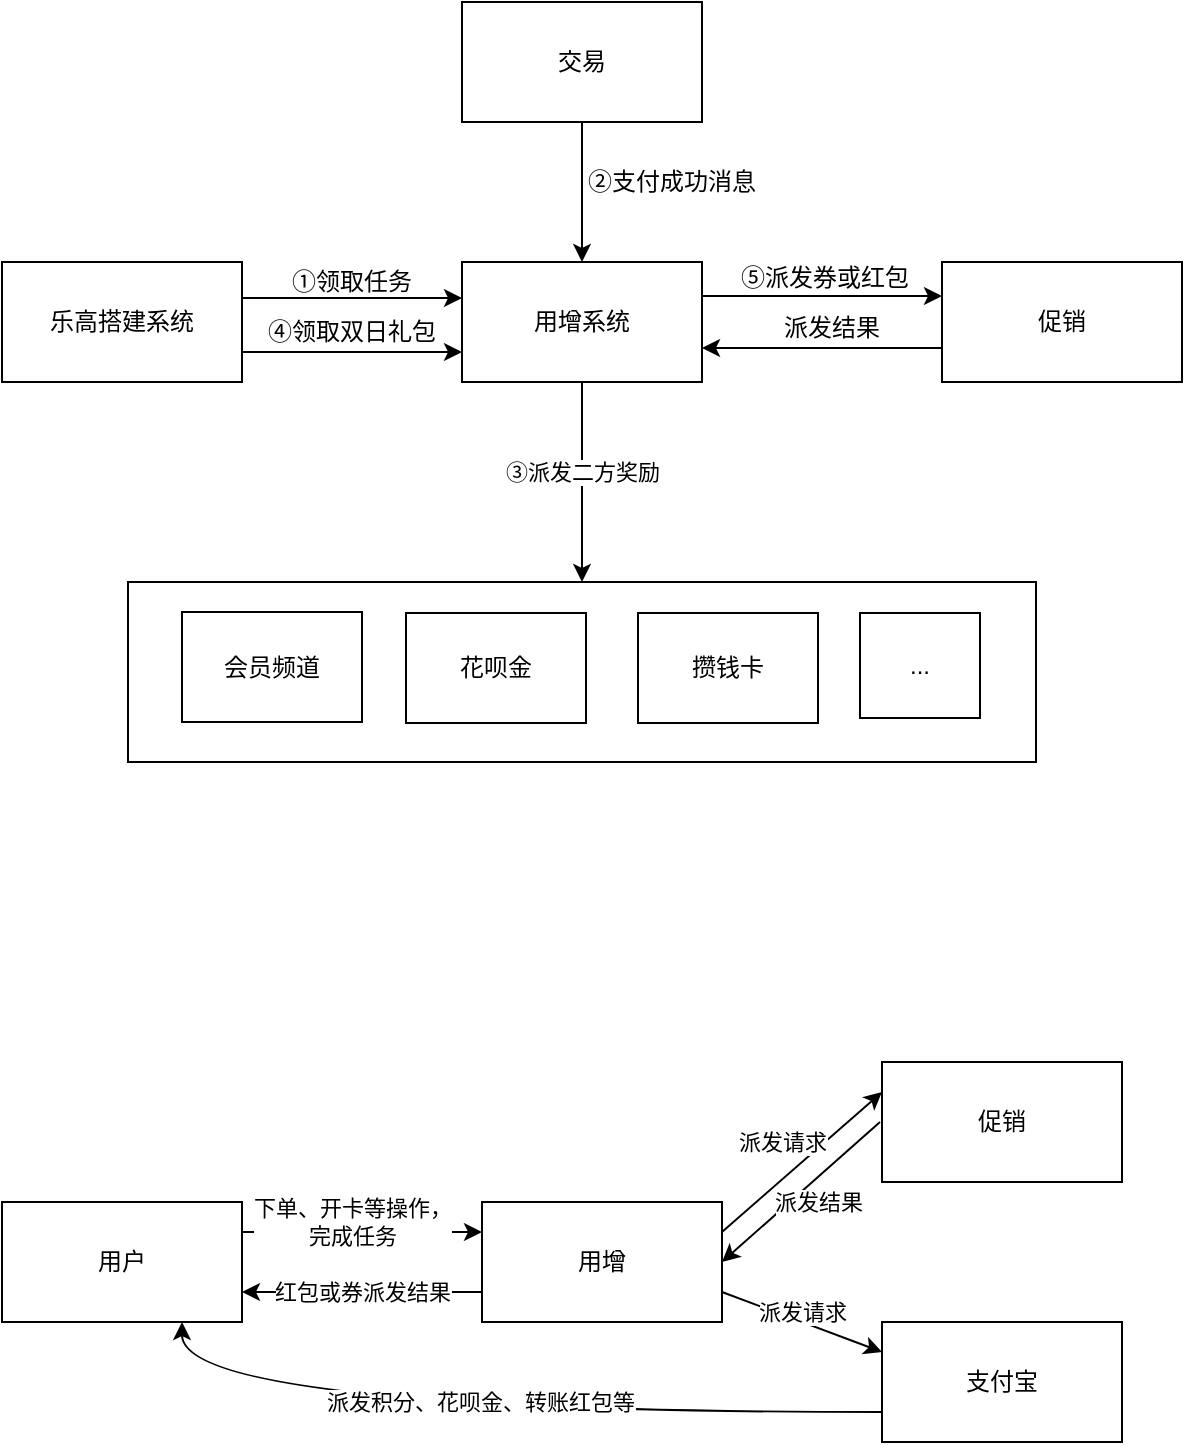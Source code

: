 <mxfile version="14.7.1" type="github">
  <diagram id="xTN9gExKHpr9C3LFzas-" name="Page-1">
    <mxGraphModel dx="1186" dy="664" grid="1" gridSize="10" guides="1" tooltips="1" connect="1" arrows="1" fold="1" page="1" pageScale="1" pageWidth="827" pageHeight="1169" math="0" shadow="0">
      <root>
        <mxCell id="0" />
        <mxCell id="1" parent="0" />
        <mxCell id="JBoHvhnFYy9lWXFZX_k9-15" value="" style="rounded=0;whiteSpace=wrap;html=1;" vertex="1" parent="1">
          <mxGeometry x="113" y="410" width="454" height="90" as="geometry" />
        </mxCell>
        <mxCell id="JBoHvhnFYy9lWXFZX_k9-3" style="edgeStyle=orthogonalEdgeStyle;rounded=0;orthogonalLoop=1;jettySize=auto;html=1;entryX=0;entryY=0.5;entryDx=0;entryDy=0;" edge="1" parent="1">
          <mxGeometry relative="1" as="geometry">
            <mxPoint x="170" y="268" as="sourcePoint" />
            <mxPoint x="280" y="268" as="targetPoint" />
          </mxGeometry>
        </mxCell>
        <mxCell id="JBoHvhnFYy9lWXFZX_k9-40" style="edgeStyle=orthogonalEdgeStyle;curved=1;rounded=0;orthogonalLoop=1;jettySize=auto;html=1;exitX=1;exitY=0.75;exitDx=0;exitDy=0;entryX=0;entryY=0.75;entryDx=0;entryDy=0;" edge="1" parent="1" source="JBoHvhnFYy9lWXFZX_k9-1" target="JBoHvhnFYy9lWXFZX_k9-2">
          <mxGeometry relative="1" as="geometry" />
        </mxCell>
        <mxCell id="JBoHvhnFYy9lWXFZX_k9-1" value="乐高搭建系统" style="rounded=0;whiteSpace=wrap;html=1;" vertex="1" parent="1">
          <mxGeometry x="50" y="250" width="120" height="60" as="geometry" />
        </mxCell>
        <mxCell id="JBoHvhnFYy9lWXFZX_k9-10" style="edgeStyle=orthogonalEdgeStyle;rounded=0;orthogonalLoop=1;jettySize=auto;html=1;exitX=1;exitY=0.5;exitDx=0;exitDy=0;" edge="1" parent="1">
          <mxGeometry relative="1" as="geometry">
            <mxPoint x="400" y="287" as="sourcePoint" />
            <mxPoint x="520" y="267" as="targetPoint" />
            <Array as="points">
              <mxPoint x="400" y="267" />
            </Array>
          </mxGeometry>
        </mxCell>
        <mxCell id="JBoHvhnFYy9lWXFZX_k9-16" style="edgeStyle=orthogonalEdgeStyle;rounded=0;orthogonalLoop=1;jettySize=auto;html=1;entryX=0.5;entryY=0;entryDx=0;entryDy=0;" edge="1" parent="1" source="JBoHvhnFYy9lWXFZX_k9-2" target="JBoHvhnFYy9lWXFZX_k9-15">
          <mxGeometry relative="1" as="geometry" />
        </mxCell>
        <mxCell id="JBoHvhnFYy9lWXFZX_k9-17" value="③派发二方奖励" style="edgeLabel;html=1;align=center;verticalAlign=middle;resizable=0;points=[];" vertex="1" connectable="0" parent="JBoHvhnFYy9lWXFZX_k9-16">
          <mxGeometry x="-0.1" relative="1" as="geometry">
            <mxPoint as="offset" />
          </mxGeometry>
        </mxCell>
        <mxCell id="JBoHvhnFYy9lWXFZX_k9-2" value="用增系统" style="rounded=0;whiteSpace=wrap;html=1;" vertex="1" parent="1">
          <mxGeometry x="280" y="250" width="120" height="60" as="geometry" />
        </mxCell>
        <mxCell id="JBoHvhnFYy9lWXFZX_k9-7" style="edgeStyle=orthogonalEdgeStyle;rounded=0;orthogonalLoop=1;jettySize=auto;html=1;" edge="1" parent="1" source="JBoHvhnFYy9lWXFZX_k9-5" target="JBoHvhnFYy9lWXFZX_k9-2">
          <mxGeometry relative="1" as="geometry" />
        </mxCell>
        <mxCell id="JBoHvhnFYy9lWXFZX_k9-5" value="交易" style="rounded=0;whiteSpace=wrap;html=1;" vertex="1" parent="1">
          <mxGeometry x="280" y="120" width="120" height="60" as="geometry" />
        </mxCell>
        <mxCell id="JBoHvhnFYy9lWXFZX_k9-6" value="①领取任务" style="text;html=1;strokeColor=none;fillColor=none;align=center;verticalAlign=middle;whiteSpace=wrap;rounded=0;" vertex="1" parent="1">
          <mxGeometry x="190" y="250" width="70" height="20" as="geometry" />
        </mxCell>
        <mxCell id="JBoHvhnFYy9lWXFZX_k9-8" value="②支付成功消息" style="text;html=1;strokeColor=none;fillColor=none;align=center;verticalAlign=middle;whiteSpace=wrap;rounded=0;" vertex="1" parent="1">
          <mxGeometry x="340" y="200" width="90" height="20" as="geometry" />
        </mxCell>
        <mxCell id="JBoHvhnFYy9lWXFZX_k9-11" style="edgeStyle=orthogonalEdgeStyle;rounded=0;orthogonalLoop=1;jettySize=auto;html=1;entryX=1;entryY=0.5;entryDx=0;entryDy=0;" edge="1" parent="1">
          <mxGeometry relative="1" as="geometry">
            <mxPoint x="520" y="293" as="sourcePoint" />
            <mxPoint x="400" y="293" as="targetPoint" />
            <Array as="points">
              <mxPoint x="470" y="293" />
              <mxPoint x="470" y="293" />
            </Array>
          </mxGeometry>
        </mxCell>
        <mxCell id="JBoHvhnFYy9lWXFZX_k9-9" value="促销" style="rounded=0;whiteSpace=wrap;html=1;" vertex="1" parent="1">
          <mxGeometry x="520" y="250" width="120" height="60" as="geometry" />
        </mxCell>
        <mxCell id="JBoHvhnFYy9lWXFZX_k9-12" value="⑤派发券或红包" style="text;html=1;strokeColor=none;fillColor=none;align=center;verticalAlign=middle;whiteSpace=wrap;rounded=0;" vertex="1" parent="1">
          <mxGeometry x="413.5" y="253" width="95" height="10" as="geometry" />
        </mxCell>
        <mxCell id="JBoHvhnFYy9lWXFZX_k9-14" value="派发结果" style="text;html=1;strokeColor=none;fillColor=none;align=center;verticalAlign=middle;whiteSpace=wrap;rounded=0;" vertex="1" parent="1">
          <mxGeometry x="440" y="273" width="50" height="20" as="geometry" />
        </mxCell>
        <mxCell id="JBoHvhnFYy9lWXFZX_k9-18" value="会员频道" style="rounded=0;whiteSpace=wrap;html=1;" vertex="1" parent="1">
          <mxGeometry x="140" y="425" width="90" height="55" as="geometry" />
        </mxCell>
        <mxCell id="JBoHvhnFYy9lWXFZX_k9-20" value="花呗金" style="rounded=0;whiteSpace=wrap;html=1;" vertex="1" parent="1">
          <mxGeometry x="252" y="425.5" width="90" height="55" as="geometry" />
        </mxCell>
        <mxCell id="JBoHvhnFYy9lWXFZX_k9-21" value="攒钱卡" style="rounded=0;whiteSpace=wrap;html=1;" vertex="1" parent="1">
          <mxGeometry x="368" y="425.5" width="90" height="55" as="geometry" />
        </mxCell>
        <mxCell id="JBoHvhnFYy9lWXFZX_k9-22" value="..." style="rounded=0;whiteSpace=wrap;html=1;" vertex="1" parent="1">
          <mxGeometry x="479" y="425.5" width="60" height="52.5" as="geometry" />
        </mxCell>
        <mxCell id="JBoHvhnFYy9lWXFZX_k9-27" style="edgeStyle=orthogonalEdgeStyle;rounded=0;orthogonalLoop=1;jettySize=auto;html=1;exitX=1;exitY=0.25;exitDx=0;exitDy=0;entryX=0;entryY=0.25;entryDx=0;entryDy=0;" edge="1" parent="1" source="JBoHvhnFYy9lWXFZX_k9-23" target="JBoHvhnFYy9lWXFZX_k9-24">
          <mxGeometry relative="1" as="geometry" />
        </mxCell>
        <mxCell id="JBoHvhnFYy9lWXFZX_k9-33" value="下单、开卡等操作，&lt;br&gt;完成任务" style="edgeLabel;html=1;align=center;verticalAlign=middle;resizable=0;points=[];" vertex="1" connectable="0" parent="JBoHvhnFYy9lWXFZX_k9-27">
          <mxGeometry x="-0.178" y="4" relative="1" as="geometry">
            <mxPoint x="5" y="-1" as="offset" />
          </mxGeometry>
        </mxCell>
        <mxCell id="JBoHvhnFYy9lWXFZX_k9-23" value="用户" style="rounded=0;whiteSpace=wrap;html=1;" vertex="1" parent="1">
          <mxGeometry x="50" y="720" width="120" height="60" as="geometry" />
        </mxCell>
        <mxCell id="JBoHvhnFYy9lWXFZX_k9-28" style="rounded=0;orthogonalLoop=1;jettySize=auto;html=1;exitX=1;exitY=0.25;exitDx=0;exitDy=0;entryX=0;entryY=0.25;entryDx=0;entryDy=0;" edge="1" parent="1" source="JBoHvhnFYy9lWXFZX_k9-24" target="JBoHvhnFYy9lWXFZX_k9-25">
          <mxGeometry relative="1" as="geometry" />
        </mxCell>
        <mxCell id="JBoHvhnFYy9lWXFZX_k9-36" value="派发请求" style="edgeLabel;html=1;align=center;verticalAlign=middle;resizable=0;points=[];" vertex="1" connectable="0" parent="JBoHvhnFYy9lWXFZX_k9-28">
          <mxGeometry x="-0.122" y="2" relative="1" as="geometry">
            <mxPoint x="-4" y="-13" as="offset" />
          </mxGeometry>
        </mxCell>
        <mxCell id="JBoHvhnFYy9lWXFZX_k9-29" style="edgeStyle=none;rounded=0;orthogonalLoop=1;jettySize=auto;html=1;exitX=1;exitY=0.75;exitDx=0;exitDy=0;entryX=0;entryY=0.25;entryDx=0;entryDy=0;" edge="1" parent="1" source="JBoHvhnFYy9lWXFZX_k9-24" target="JBoHvhnFYy9lWXFZX_k9-26">
          <mxGeometry relative="1" as="geometry" />
        </mxCell>
        <mxCell id="JBoHvhnFYy9lWXFZX_k9-38" value="派发请求" style="edgeLabel;html=1;align=center;verticalAlign=middle;resizable=0;points=[];" vertex="1" connectable="0" parent="JBoHvhnFYy9lWXFZX_k9-29">
          <mxGeometry x="-0.304" relative="1" as="geometry">
            <mxPoint x="12" y="-1" as="offset" />
          </mxGeometry>
        </mxCell>
        <mxCell id="JBoHvhnFYy9lWXFZX_k9-31" style="edgeStyle=none;rounded=0;orthogonalLoop=1;jettySize=auto;html=1;exitX=0;exitY=0.75;exitDx=0;exitDy=0;entryX=1;entryY=0.75;entryDx=0;entryDy=0;" edge="1" parent="1" source="JBoHvhnFYy9lWXFZX_k9-24" target="JBoHvhnFYy9lWXFZX_k9-23">
          <mxGeometry relative="1" as="geometry" />
        </mxCell>
        <mxCell id="JBoHvhnFYy9lWXFZX_k9-34" value="红包或券派发结果" style="edgeLabel;html=1;align=center;verticalAlign=middle;resizable=0;points=[];" vertex="1" connectable="0" parent="JBoHvhnFYy9lWXFZX_k9-31">
          <mxGeometry x="0.067" relative="1" as="geometry">
            <mxPoint x="4" as="offset" />
          </mxGeometry>
        </mxCell>
        <mxCell id="JBoHvhnFYy9lWXFZX_k9-24" value="用增" style="rounded=0;whiteSpace=wrap;html=1;" vertex="1" parent="1">
          <mxGeometry x="290" y="720" width="120" height="60" as="geometry" />
        </mxCell>
        <mxCell id="JBoHvhnFYy9lWXFZX_k9-30" style="edgeStyle=none;rounded=0;orthogonalLoop=1;jettySize=auto;html=1;entryX=1;entryY=0.5;entryDx=0;entryDy=0;" edge="1" parent="1" target="JBoHvhnFYy9lWXFZX_k9-24">
          <mxGeometry relative="1" as="geometry">
            <mxPoint x="489" y="680" as="sourcePoint" />
          </mxGeometry>
        </mxCell>
        <mxCell id="JBoHvhnFYy9lWXFZX_k9-37" value="派发结果" style="edgeLabel;html=1;align=center;verticalAlign=middle;resizable=0;points=[];" vertex="1" connectable="0" parent="JBoHvhnFYy9lWXFZX_k9-30">
          <mxGeometry x="-0.018" y="-2" relative="1" as="geometry">
            <mxPoint x="9" y="7" as="offset" />
          </mxGeometry>
        </mxCell>
        <mxCell id="JBoHvhnFYy9lWXFZX_k9-25" value="促销" style="rounded=0;whiteSpace=wrap;html=1;" vertex="1" parent="1">
          <mxGeometry x="490" y="650" width="120" height="60" as="geometry" />
        </mxCell>
        <mxCell id="JBoHvhnFYy9lWXFZX_k9-32" style="edgeStyle=orthogonalEdgeStyle;rounded=0;orthogonalLoop=1;jettySize=auto;html=1;exitX=0;exitY=0.75;exitDx=0;exitDy=0;entryX=0.75;entryY=1;entryDx=0;entryDy=0;curved=1;" edge="1" parent="1" source="JBoHvhnFYy9lWXFZX_k9-26" target="JBoHvhnFYy9lWXFZX_k9-23">
          <mxGeometry relative="1" as="geometry" />
        </mxCell>
        <mxCell id="JBoHvhnFYy9lWXFZX_k9-39" value="派发积分、花呗金、转账红包等" style="edgeLabel;html=1;align=center;verticalAlign=middle;resizable=0;points=[];" vertex="1" connectable="0" parent="JBoHvhnFYy9lWXFZX_k9-32">
          <mxGeometry x="0.018" y="-5" relative="1" as="geometry">
            <mxPoint as="offset" />
          </mxGeometry>
        </mxCell>
        <mxCell id="JBoHvhnFYy9lWXFZX_k9-26" value="支付宝" style="rounded=0;whiteSpace=wrap;html=1;" vertex="1" parent="1">
          <mxGeometry x="490" y="780" width="120" height="60" as="geometry" />
        </mxCell>
        <mxCell id="JBoHvhnFYy9lWXFZX_k9-41" value="④领取双日礼包" style="text;html=1;strokeColor=none;fillColor=none;align=center;verticalAlign=middle;whiteSpace=wrap;rounded=0;" vertex="1" parent="1">
          <mxGeometry x="180" y="276" width="90" height="17" as="geometry" />
        </mxCell>
      </root>
    </mxGraphModel>
  </diagram>
</mxfile>

